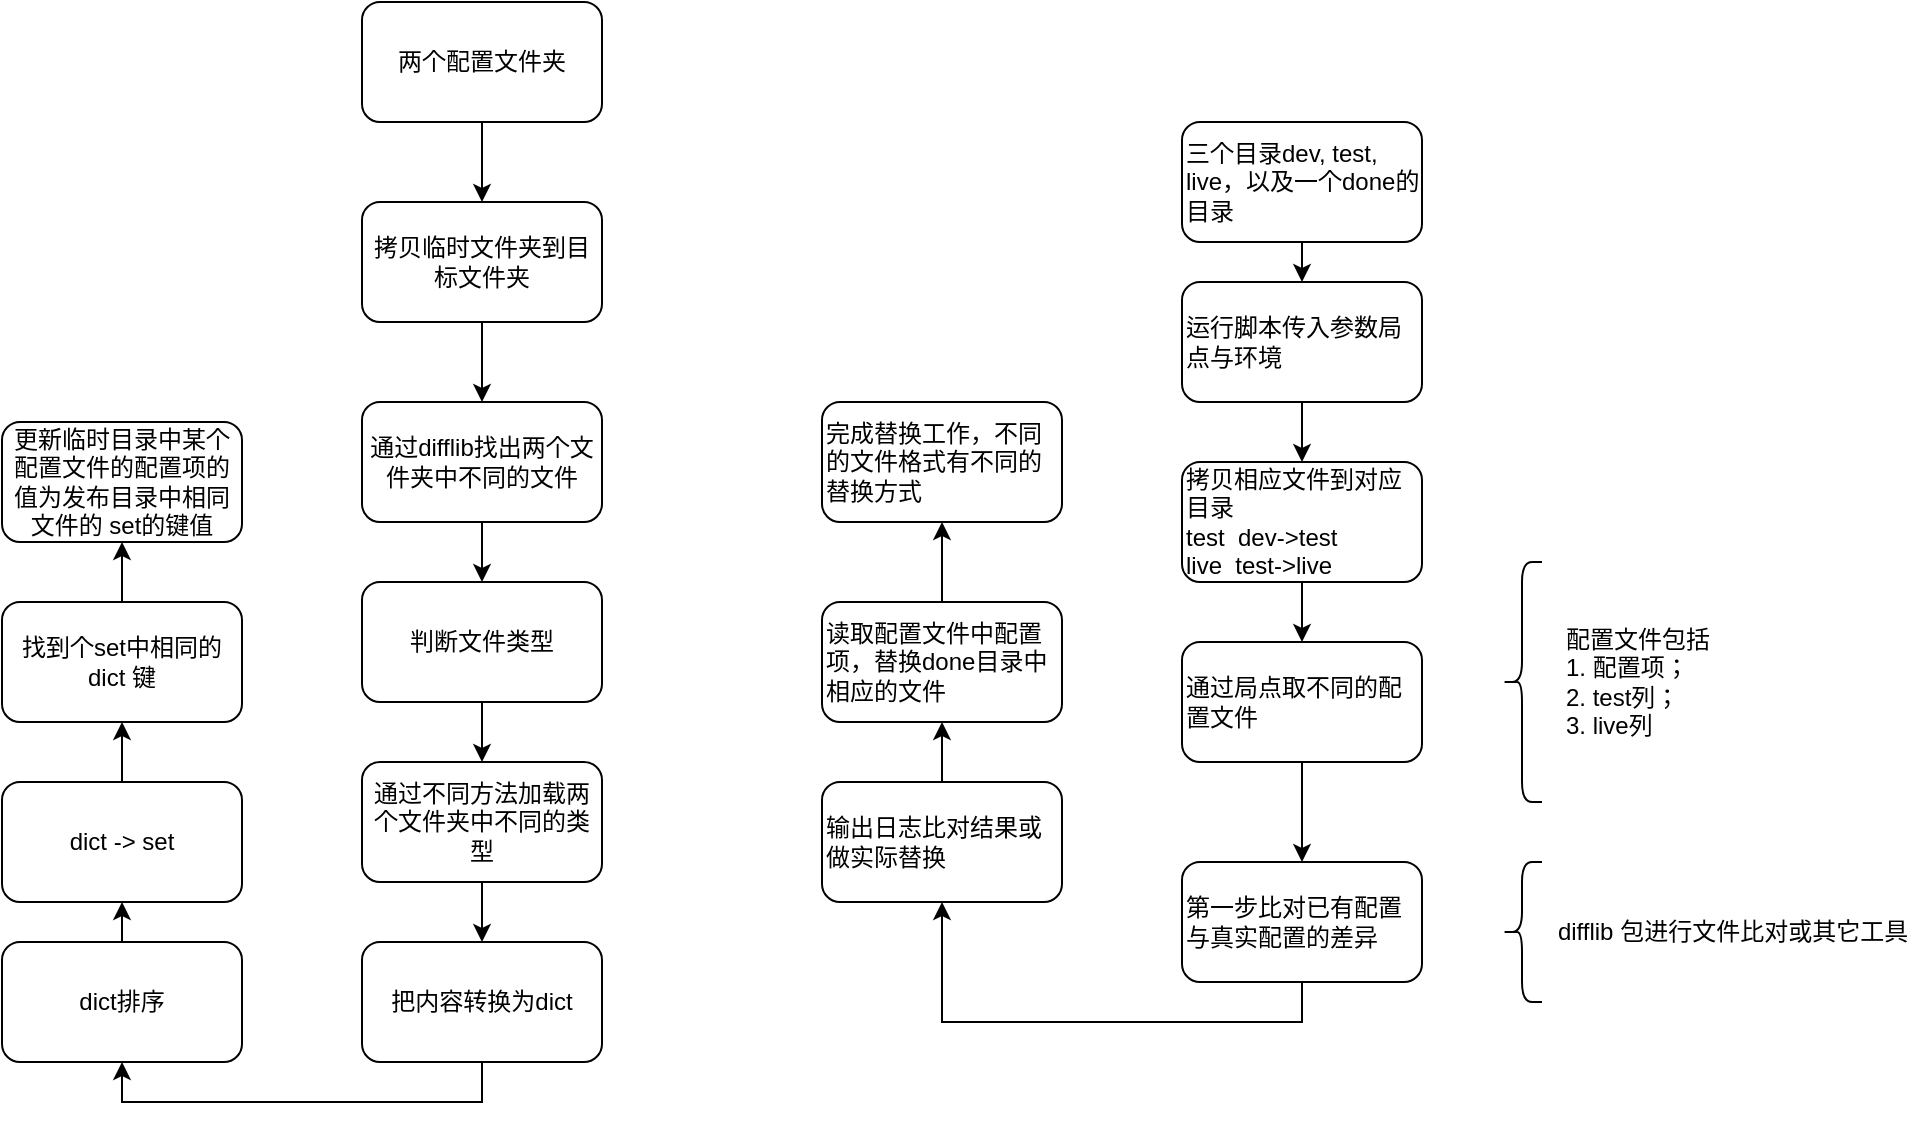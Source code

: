 <mxfile version="12.4.9" type="github">
  <diagram id="37CvHzea32pG5xBqfoUi" name="Page-1">
    <mxGraphModel dx="1360" dy="753" grid="1" gridSize="10" guides="1" tooltips="1" connect="1" arrows="1" fold="1" page="1" pageScale="1" pageWidth="3300" pageHeight="4681" math="0" shadow="0">
      <root>
        <mxCell id="0"/>
        <mxCell id="1" parent="0"/>
        <mxCell id="xKirvXIODHRyzetSx6ma-11" style="edgeStyle=orthogonalEdgeStyle;rounded=0;orthogonalLoop=1;jettySize=auto;html=1;exitX=0.5;exitY=1;exitDx=0;exitDy=0;entryX=0.5;entryY=0;entryDx=0;entryDy=0;" parent="1" source="xKirvXIODHRyzetSx6ma-1" target="xKirvXIODHRyzetSx6ma-10" edge="1">
          <mxGeometry relative="1" as="geometry"/>
        </mxCell>
        <mxCell id="xKirvXIODHRyzetSx6ma-1" value="两个配置文件夹" style="rounded=1;whiteSpace=wrap;html=1;" parent="1" vertex="1">
          <mxGeometry x="530" y="70" width="120" height="60" as="geometry"/>
        </mxCell>
        <mxCell id="xKirvXIODHRyzetSx6ma-13" style="edgeStyle=orthogonalEdgeStyle;rounded=0;orthogonalLoop=1;jettySize=auto;html=1;exitX=0.5;exitY=1;exitDx=0;exitDy=0;entryX=0.5;entryY=0;entryDx=0;entryDy=0;" parent="1" source="xKirvXIODHRyzetSx6ma-2" target="xKirvXIODHRyzetSx6ma-3" edge="1">
          <mxGeometry relative="1" as="geometry"/>
        </mxCell>
        <mxCell id="xKirvXIODHRyzetSx6ma-2" value="通过difflib找出两个文件夹中不同的文件" style="rounded=1;whiteSpace=wrap;html=1;" parent="1" vertex="1">
          <mxGeometry x="530" y="270" width="120" height="60" as="geometry"/>
        </mxCell>
        <mxCell id="xKirvXIODHRyzetSx6ma-14" style="edgeStyle=orthogonalEdgeStyle;rounded=0;orthogonalLoop=1;jettySize=auto;html=1;exitX=0.5;exitY=1;exitDx=0;exitDy=0;entryX=0.5;entryY=0;entryDx=0;entryDy=0;" parent="1" source="xKirvXIODHRyzetSx6ma-3" target="xKirvXIODHRyzetSx6ma-4" edge="1">
          <mxGeometry relative="1" as="geometry"/>
        </mxCell>
        <mxCell id="xKirvXIODHRyzetSx6ma-3" value="判断文件类型" style="rounded=1;whiteSpace=wrap;html=1;" parent="1" vertex="1">
          <mxGeometry x="530" y="360" width="120" height="60" as="geometry"/>
        </mxCell>
        <mxCell id="xKirvXIODHRyzetSx6ma-15" style="edgeStyle=orthogonalEdgeStyle;rounded=0;orthogonalLoop=1;jettySize=auto;html=1;exitX=0.5;exitY=1;exitDx=0;exitDy=0;entryX=0.5;entryY=0;entryDx=0;entryDy=0;" parent="1" source="xKirvXIODHRyzetSx6ma-4" target="xKirvXIODHRyzetSx6ma-5" edge="1">
          <mxGeometry relative="1" as="geometry"/>
        </mxCell>
        <mxCell id="xKirvXIODHRyzetSx6ma-4" value="通过不同方法加载两个文件夹中不同的类型" style="rounded=1;whiteSpace=wrap;html=1;" parent="1" vertex="1">
          <mxGeometry x="530" y="450" width="120" height="60" as="geometry"/>
        </mxCell>
        <mxCell id="xKirvXIODHRyzetSx6ma-16" style="edgeStyle=orthogonalEdgeStyle;rounded=0;orthogonalLoop=1;jettySize=auto;html=1;exitX=0.5;exitY=1;exitDx=0;exitDy=0;entryX=0.5;entryY=1;entryDx=0;entryDy=0;" parent="1" source="xKirvXIODHRyzetSx6ma-5" target="xKirvXIODHRyzetSx6ma-6" edge="1">
          <mxGeometry relative="1" as="geometry"/>
        </mxCell>
        <mxCell id="xKirvXIODHRyzetSx6ma-5" value="把内容转换为dict" style="rounded=1;whiteSpace=wrap;html=1;" parent="1" vertex="1">
          <mxGeometry x="530" y="540" width="120" height="60" as="geometry"/>
        </mxCell>
        <mxCell id="xKirvXIODHRyzetSx6ma-17" style="edgeStyle=orthogonalEdgeStyle;rounded=0;orthogonalLoop=1;jettySize=auto;html=1;exitX=0.5;exitY=0;exitDx=0;exitDy=0;entryX=0.5;entryY=1;entryDx=0;entryDy=0;" parent="1" source="xKirvXIODHRyzetSx6ma-6" target="xKirvXIODHRyzetSx6ma-7" edge="1">
          <mxGeometry relative="1" as="geometry"/>
        </mxCell>
        <mxCell id="xKirvXIODHRyzetSx6ma-6" value="dict排序" style="rounded=1;whiteSpace=wrap;html=1;" parent="1" vertex="1">
          <mxGeometry x="350" y="540" width="120" height="60" as="geometry"/>
        </mxCell>
        <mxCell id="xKirvXIODHRyzetSx6ma-18" style="edgeStyle=orthogonalEdgeStyle;rounded=0;orthogonalLoop=1;jettySize=auto;html=1;exitX=0.5;exitY=0;exitDx=0;exitDy=0;entryX=0.5;entryY=1;entryDx=0;entryDy=0;" parent="1" source="xKirvXIODHRyzetSx6ma-7" target="xKirvXIODHRyzetSx6ma-8" edge="1">
          <mxGeometry relative="1" as="geometry"/>
        </mxCell>
        <mxCell id="xKirvXIODHRyzetSx6ma-7" value="dict -&amp;gt; set" style="rounded=1;whiteSpace=wrap;html=1;" parent="1" vertex="1">
          <mxGeometry x="350" y="460" width="120" height="60" as="geometry"/>
        </mxCell>
        <mxCell id="xKirvXIODHRyzetSx6ma-19" style="edgeStyle=orthogonalEdgeStyle;rounded=0;orthogonalLoop=1;jettySize=auto;html=1;exitX=0.5;exitY=0;exitDx=0;exitDy=0;entryX=0.5;entryY=1;entryDx=0;entryDy=0;" parent="1" source="xKirvXIODHRyzetSx6ma-8" target="xKirvXIODHRyzetSx6ma-9" edge="1">
          <mxGeometry relative="1" as="geometry"/>
        </mxCell>
        <mxCell id="xKirvXIODHRyzetSx6ma-8" value="找到个set中相同的dict&amp;nbsp;键" style="rounded=1;whiteSpace=wrap;html=1;" parent="1" vertex="1">
          <mxGeometry x="350" y="370" width="120" height="60" as="geometry"/>
        </mxCell>
        <mxCell id="xKirvXIODHRyzetSx6ma-9" value="更新临时目录中某个配置文件的配置项的值为发布目录中相同文件的 set的键值" style="rounded=1;whiteSpace=wrap;html=1;" parent="1" vertex="1">
          <mxGeometry x="350" y="280" width="120" height="60" as="geometry"/>
        </mxCell>
        <mxCell id="xKirvXIODHRyzetSx6ma-12" style="edgeStyle=orthogonalEdgeStyle;rounded=0;orthogonalLoop=1;jettySize=auto;html=1;exitX=0.5;exitY=1;exitDx=0;exitDy=0;entryX=0.5;entryY=0;entryDx=0;entryDy=0;" parent="1" source="xKirvXIODHRyzetSx6ma-10" target="xKirvXIODHRyzetSx6ma-2" edge="1">
          <mxGeometry relative="1" as="geometry"/>
        </mxCell>
        <mxCell id="xKirvXIODHRyzetSx6ma-10" value="拷贝临时文件夹到目标文件夹" style="rounded=1;whiteSpace=wrap;html=1;" parent="1" vertex="1">
          <mxGeometry x="530" y="170" width="120" height="60" as="geometry"/>
        </mxCell>
        <mxCell id="H5AnM2JZmHamrWz5e1bE-12" style="edgeStyle=orthogonalEdgeStyle;rounded=0;orthogonalLoop=1;jettySize=auto;html=1;exitX=0.5;exitY=1;exitDx=0;exitDy=0;entryX=0.5;entryY=0;entryDx=0;entryDy=0;" edge="1" parent="1" source="xKirvXIODHRyzetSx6ma-20" target="H5AnM2JZmHamrWz5e1bE-1">
          <mxGeometry relative="1" as="geometry"/>
        </mxCell>
        <mxCell id="xKirvXIODHRyzetSx6ma-20" value="三个目录dev, test, live，以及一个done的目录" style="rounded=1;whiteSpace=wrap;html=1;align=left;" parent="1" vertex="1">
          <mxGeometry x="940" y="130" width="120" height="60" as="geometry"/>
        </mxCell>
        <mxCell id="H5AnM2JZmHamrWz5e1bE-13" style="edgeStyle=orthogonalEdgeStyle;rounded=0;orthogonalLoop=1;jettySize=auto;html=1;exitX=0.5;exitY=1;exitDx=0;exitDy=0;entryX=0.5;entryY=0;entryDx=0;entryDy=0;" edge="1" parent="1" source="H5AnM2JZmHamrWz5e1bE-1" target="H5AnM2JZmHamrWz5e1bE-2">
          <mxGeometry relative="1" as="geometry"/>
        </mxCell>
        <mxCell id="H5AnM2JZmHamrWz5e1bE-1" value="运行脚本传入参数局点与环境" style="rounded=1;whiteSpace=wrap;html=1;align=left;" vertex="1" parent="1">
          <mxGeometry x="940" y="210" width="120" height="60" as="geometry"/>
        </mxCell>
        <mxCell id="H5AnM2JZmHamrWz5e1bE-14" style="edgeStyle=orthogonalEdgeStyle;rounded=0;orthogonalLoop=1;jettySize=auto;html=1;exitX=0.5;exitY=1;exitDx=0;exitDy=0;entryX=0.5;entryY=0;entryDx=0;entryDy=0;" edge="1" parent="1" source="H5AnM2JZmHamrWz5e1bE-2" target="H5AnM2JZmHamrWz5e1bE-3">
          <mxGeometry relative="1" as="geometry"/>
        </mxCell>
        <mxCell id="H5AnM2JZmHamrWz5e1bE-2" value="拷贝相应文件到对应目录&lt;br&gt;test&amp;nbsp; dev-&amp;gt;test&lt;br&gt;live&amp;nbsp; test-&amp;gt;live&lt;br&gt;" style="rounded=1;whiteSpace=wrap;html=1;align=left;" vertex="1" parent="1">
          <mxGeometry x="940" y="300" width="120" height="60" as="geometry"/>
        </mxCell>
        <mxCell id="H5AnM2JZmHamrWz5e1bE-15" style="edgeStyle=orthogonalEdgeStyle;rounded=0;orthogonalLoop=1;jettySize=auto;html=1;exitX=0.5;exitY=1;exitDx=0;exitDy=0;entryX=0.5;entryY=0;entryDx=0;entryDy=0;" edge="1" parent="1" source="H5AnM2JZmHamrWz5e1bE-3" target="H5AnM2JZmHamrWz5e1bE-6">
          <mxGeometry relative="1" as="geometry"/>
        </mxCell>
        <mxCell id="H5AnM2JZmHamrWz5e1bE-3" value="通过局点取不同的配置文件" style="rounded=1;whiteSpace=wrap;html=1;align=left;" vertex="1" parent="1">
          <mxGeometry x="940" y="390" width="120" height="60" as="geometry"/>
        </mxCell>
        <mxCell id="H5AnM2JZmHamrWz5e1bE-4" value="" style="shape=curlyBracket;whiteSpace=wrap;html=1;rounded=1;" vertex="1" parent="1">
          <mxGeometry x="1100" y="350" width="20" height="120" as="geometry"/>
        </mxCell>
        <mxCell id="H5AnM2JZmHamrWz5e1bE-5" value="配置文件包括&lt;br&gt;1.&amp;nbsp;配置项；&lt;br&gt;2. test列；&lt;br&gt;3. live列" style="text;html=1;align=left;verticalAlign=middle;resizable=0;points=[];autosize=1;" vertex="1" parent="1">
          <mxGeometry x="1130" y="380" width="90" height="60" as="geometry"/>
        </mxCell>
        <mxCell id="H5AnM2JZmHamrWz5e1bE-16" style="edgeStyle=orthogonalEdgeStyle;rounded=0;orthogonalLoop=1;jettySize=auto;html=1;exitX=0.5;exitY=1;exitDx=0;exitDy=0;entryX=0.5;entryY=1;entryDx=0;entryDy=0;" edge="1" parent="1" source="H5AnM2JZmHamrWz5e1bE-6" target="H5AnM2JZmHamrWz5e1bE-7">
          <mxGeometry relative="1" as="geometry"/>
        </mxCell>
        <mxCell id="H5AnM2JZmHamrWz5e1bE-6" value="第一步比对已有配置与真实配置的差异" style="rounded=1;whiteSpace=wrap;html=1;align=left;" vertex="1" parent="1">
          <mxGeometry x="940" y="500" width="120" height="60" as="geometry"/>
        </mxCell>
        <mxCell id="H5AnM2JZmHamrWz5e1bE-17" style="edgeStyle=orthogonalEdgeStyle;rounded=0;orthogonalLoop=1;jettySize=auto;html=1;exitX=0.5;exitY=0;exitDx=0;exitDy=0;entryX=0.5;entryY=1;entryDx=0;entryDy=0;" edge="1" parent="1" source="H5AnM2JZmHamrWz5e1bE-7" target="H5AnM2JZmHamrWz5e1bE-10">
          <mxGeometry relative="1" as="geometry"/>
        </mxCell>
        <mxCell id="H5AnM2JZmHamrWz5e1bE-7" value="输出日志比对结果或做实际替换" style="rounded=1;whiteSpace=wrap;html=1;align=left;" vertex="1" parent="1">
          <mxGeometry x="760" y="460" width="120" height="60" as="geometry"/>
        </mxCell>
        <mxCell id="H5AnM2JZmHamrWz5e1bE-8" value="" style="shape=curlyBracket;whiteSpace=wrap;html=1;rounded=1;align=left;" vertex="1" parent="1">
          <mxGeometry x="1100" y="500" width="20" height="70" as="geometry"/>
        </mxCell>
        <mxCell id="H5AnM2JZmHamrWz5e1bE-9" value="difflib&amp;nbsp;包进行文件比对或其它工具" style="text;html=1;align=center;verticalAlign=middle;resizable=0;points=[];autosize=1;" vertex="1" parent="1">
          <mxGeometry x="1120" y="525" width="190" height="20" as="geometry"/>
        </mxCell>
        <mxCell id="H5AnM2JZmHamrWz5e1bE-18" style="edgeStyle=orthogonalEdgeStyle;rounded=0;orthogonalLoop=1;jettySize=auto;html=1;exitX=0.5;exitY=0;exitDx=0;exitDy=0;entryX=0.5;entryY=1;entryDx=0;entryDy=0;" edge="1" parent="1" source="H5AnM2JZmHamrWz5e1bE-10" target="H5AnM2JZmHamrWz5e1bE-11">
          <mxGeometry relative="1" as="geometry"/>
        </mxCell>
        <mxCell id="H5AnM2JZmHamrWz5e1bE-10" value="读取配置文件中配置项，替换done目录中相应的文件" style="rounded=1;whiteSpace=wrap;html=1;align=left;" vertex="1" parent="1">
          <mxGeometry x="760" y="370" width="120" height="60" as="geometry"/>
        </mxCell>
        <mxCell id="H5AnM2JZmHamrWz5e1bE-11" value="完成替换工作，不同的文件格式有不同的替换方式" style="rounded=1;whiteSpace=wrap;html=1;align=left;" vertex="1" parent="1">
          <mxGeometry x="760" y="270" width="120" height="60" as="geometry"/>
        </mxCell>
      </root>
    </mxGraphModel>
  </diagram>
</mxfile>
